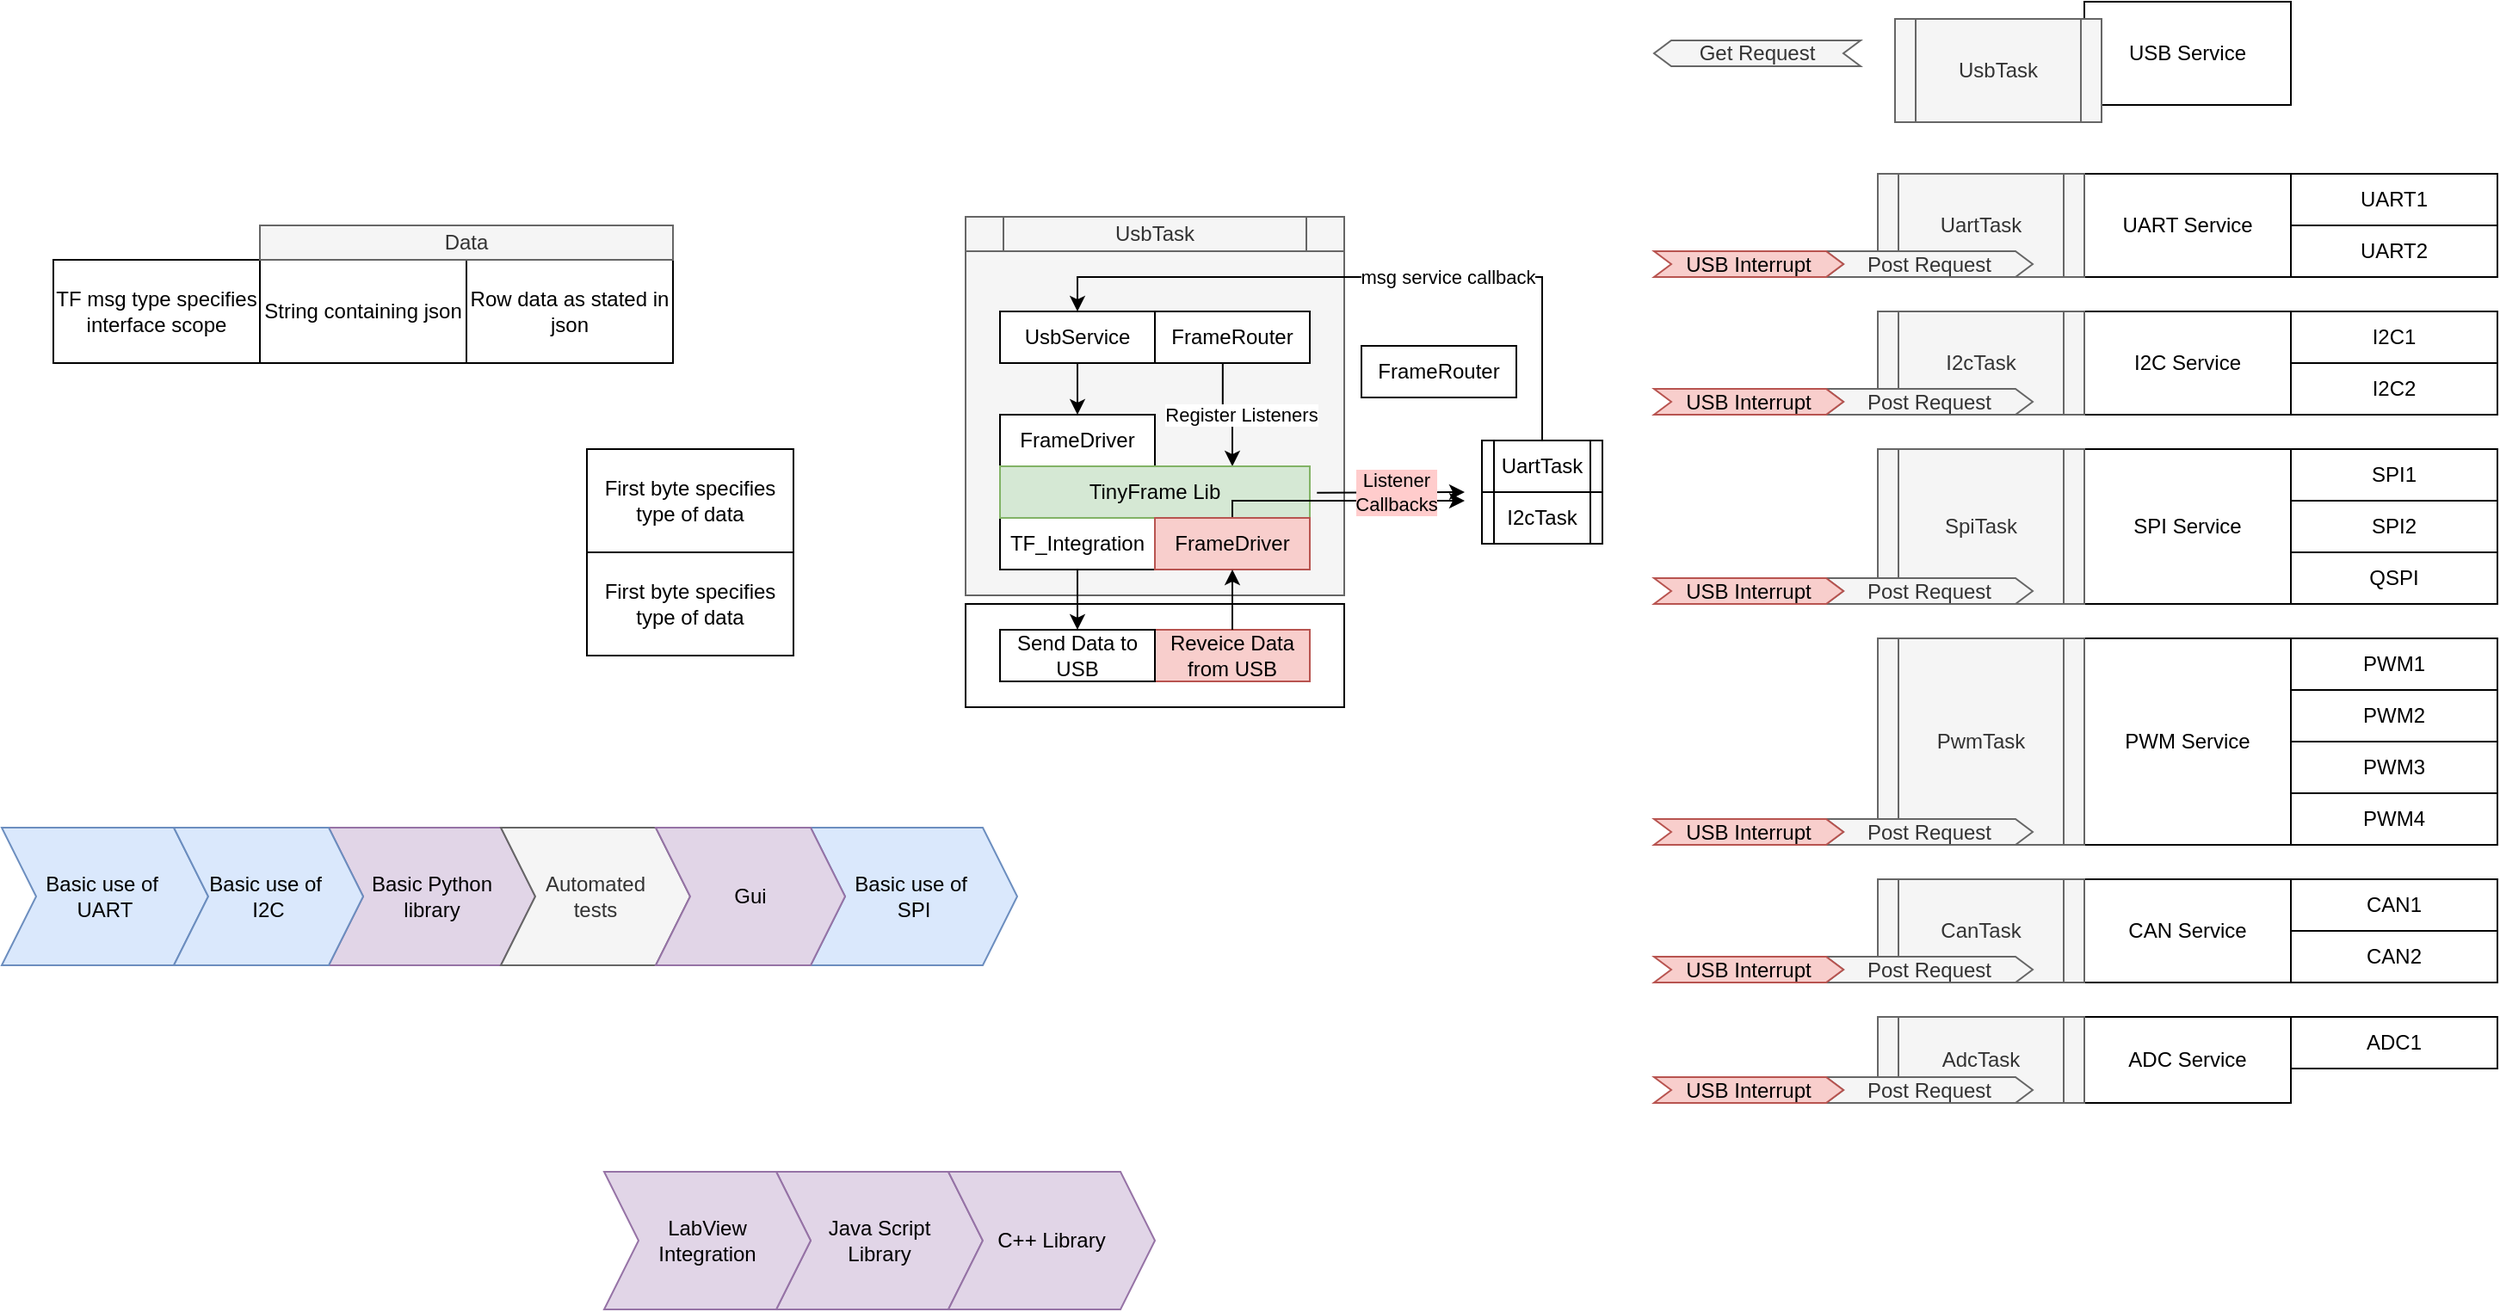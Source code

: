<mxfile version="21.2.8" type="device">
  <diagram name="Page-1" id="5djotg3BYbdR64tGl3rD">
    <mxGraphModel dx="1579" dy="429" grid="1" gridSize="10" guides="1" tooltips="1" connect="1" arrows="1" fold="1" page="1" pageScale="1" pageWidth="850" pageHeight="1100" math="0" shadow="0">
      <root>
        <mxCell id="0" />
        <mxCell id="1" parent="0" />
        <mxCell id="Nsy4iq3d1Hhg4RcDAwvX-22" value="" style="rounded=0;whiteSpace=wrap;html=1;fillColor=#f5f5f5;fontColor=#333333;strokeColor=#666666;" parent="1" vertex="1">
          <mxGeometry x="-100" y="185" width="220" height="200" as="geometry" />
        </mxCell>
        <mxCell id="Nsy4iq3d1Hhg4RcDAwvX-9" value="" style="rounded=0;whiteSpace=wrap;html=1;" parent="1" vertex="1">
          <mxGeometry x="-100" y="390" width="220" height="60" as="geometry" />
        </mxCell>
        <mxCell id="G_X2aF6QY7qZGDWIiVCL-1" value="UART1" style="rounded=0;whiteSpace=wrap;html=1;" parent="1" vertex="1">
          <mxGeometry x="670" y="140" width="120" height="30" as="geometry" />
        </mxCell>
        <mxCell id="G_X2aF6QY7qZGDWIiVCL-2" value="UART2" style="rounded=0;whiteSpace=wrap;html=1;" parent="1" vertex="1">
          <mxGeometry x="670" y="170" width="120" height="30" as="geometry" />
        </mxCell>
        <mxCell id="G_X2aF6QY7qZGDWIiVCL-3" value="I2C1" style="rounded=0;whiteSpace=wrap;html=1;" parent="1" vertex="1">
          <mxGeometry x="670" y="220" width="120" height="30" as="geometry" />
        </mxCell>
        <mxCell id="G_X2aF6QY7qZGDWIiVCL-4" value="I2C2" style="rounded=0;whiteSpace=wrap;html=1;" parent="1" vertex="1">
          <mxGeometry x="670" y="250" width="120" height="30" as="geometry" />
        </mxCell>
        <mxCell id="G_X2aF6QY7qZGDWIiVCL-5" value="SPI1" style="rounded=0;whiteSpace=wrap;html=1;" parent="1" vertex="1">
          <mxGeometry x="670" y="300" width="120" height="30" as="geometry" />
        </mxCell>
        <mxCell id="G_X2aF6QY7qZGDWIiVCL-6" value="SPI2" style="rounded=0;whiteSpace=wrap;html=1;" parent="1" vertex="1">
          <mxGeometry x="670" y="330" width="120" height="30" as="geometry" />
        </mxCell>
        <mxCell id="G_X2aF6QY7qZGDWIiVCL-7" value="QSPI" style="rounded=0;whiteSpace=wrap;html=1;" parent="1" vertex="1">
          <mxGeometry x="670" y="360" width="120" height="30" as="geometry" />
        </mxCell>
        <mxCell id="G_X2aF6QY7qZGDWIiVCL-8" value="PWM1" style="rounded=0;whiteSpace=wrap;html=1;" parent="1" vertex="1">
          <mxGeometry x="670" y="410" width="120" height="30" as="geometry" />
        </mxCell>
        <mxCell id="G_X2aF6QY7qZGDWIiVCL-9" value="PWM2" style="rounded=0;whiteSpace=wrap;html=1;" parent="1" vertex="1">
          <mxGeometry x="670" y="440" width="120" height="30" as="geometry" />
        </mxCell>
        <mxCell id="G_X2aF6QY7qZGDWIiVCL-10" value="PWM3" style="rounded=0;whiteSpace=wrap;html=1;" parent="1" vertex="1">
          <mxGeometry x="670" y="470" width="120" height="30" as="geometry" />
        </mxCell>
        <mxCell id="G_X2aF6QY7qZGDWIiVCL-11" value="PWM4" style="rounded=0;whiteSpace=wrap;html=1;" parent="1" vertex="1">
          <mxGeometry x="670" y="500" width="120" height="30" as="geometry" />
        </mxCell>
        <mxCell id="G_X2aF6QY7qZGDWIiVCL-12" value="CAN1" style="rounded=0;whiteSpace=wrap;html=1;" parent="1" vertex="1">
          <mxGeometry x="670" y="550" width="120" height="30" as="geometry" />
        </mxCell>
        <mxCell id="G_X2aF6QY7qZGDWIiVCL-13" value="CAN2" style="rounded=0;whiteSpace=wrap;html=1;" parent="1" vertex="1">
          <mxGeometry x="670" y="580" width="120" height="30" as="geometry" />
        </mxCell>
        <mxCell id="G_X2aF6QY7qZGDWIiVCL-14" value="ADC1" style="rounded=0;whiteSpace=wrap;html=1;" parent="1" vertex="1">
          <mxGeometry x="670" y="630" width="120" height="30" as="geometry" />
        </mxCell>
        <mxCell id="G_X2aF6QY7qZGDWIiVCL-17" value="UART Service" style="rounded=0;whiteSpace=wrap;html=1;" parent="1" vertex="1">
          <mxGeometry x="550" y="140" width="120" height="60" as="geometry" />
        </mxCell>
        <mxCell id="G_X2aF6QY7qZGDWIiVCL-18" value="I2C Service" style="rounded=0;whiteSpace=wrap;html=1;" parent="1" vertex="1">
          <mxGeometry x="550" y="220" width="120" height="60" as="geometry" />
        </mxCell>
        <mxCell id="G_X2aF6QY7qZGDWIiVCL-19" value="SPI Service" style="rounded=0;whiteSpace=wrap;html=1;" parent="1" vertex="1">
          <mxGeometry x="550" y="300" width="120" height="90" as="geometry" />
        </mxCell>
        <mxCell id="G_X2aF6QY7qZGDWIiVCL-20" value="PWM Service" style="rounded=0;whiteSpace=wrap;html=1;" parent="1" vertex="1">
          <mxGeometry x="550" y="410" width="120" height="120" as="geometry" />
        </mxCell>
        <mxCell id="G_X2aF6QY7qZGDWIiVCL-21" value="CAN Service" style="rounded=0;whiteSpace=wrap;html=1;" parent="1" vertex="1">
          <mxGeometry x="550" y="550" width="120" height="60" as="geometry" />
        </mxCell>
        <mxCell id="G_X2aF6QY7qZGDWIiVCL-22" value="ADC Service" style="rounded=0;whiteSpace=wrap;html=1;" parent="1" vertex="1">
          <mxGeometry x="550" y="630" width="120" height="50" as="geometry" />
        </mxCell>
        <mxCell id="G_X2aF6QY7qZGDWIiVCL-23" value="USB Service" style="rounded=0;whiteSpace=wrap;html=1;" parent="1" vertex="1">
          <mxGeometry x="550" y="40" width="120" height="60" as="geometry" />
        </mxCell>
        <mxCell id="G_X2aF6QY7qZGDWIiVCL-25" value="UartTask" style="shape=process;whiteSpace=wrap;html=1;backgroundOutline=1;fillColor=#f5f5f5;strokeColor=#666666;fontColor=#333333;" parent="1" vertex="1">
          <mxGeometry x="430" y="140" width="120" height="60" as="geometry" />
        </mxCell>
        <mxCell id="G_X2aF6QY7qZGDWIiVCL-26" value="I2cTask" style="shape=process;whiteSpace=wrap;html=1;backgroundOutline=1;fillColor=#f5f5f5;fontColor=#333333;strokeColor=#666666;" parent="1" vertex="1">
          <mxGeometry x="430" y="220" width="120" height="60" as="geometry" />
        </mxCell>
        <mxCell id="G_X2aF6QY7qZGDWIiVCL-27" value="SpiTask" style="shape=process;whiteSpace=wrap;html=1;backgroundOutline=1;fillColor=#f5f5f5;fontColor=#333333;strokeColor=#666666;" parent="1" vertex="1">
          <mxGeometry x="430" y="300" width="120" height="90" as="geometry" />
        </mxCell>
        <mxCell id="G_X2aF6QY7qZGDWIiVCL-28" value="PwmTask" style="shape=process;whiteSpace=wrap;html=1;backgroundOutline=1;fillColor=#f5f5f5;fontColor=#333333;strokeColor=#666666;" parent="1" vertex="1">
          <mxGeometry x="430" y="410" width="120" height="120" as="geometry" />
        </mxCell>
        <mxCell id="G_X2aF6QY7qZGDWIiVCL-29" value="CanTask" style="shape=process;whiteSpace=wrap;html=1;backgroundOutline=1;fillColor=#f5f5f5;fontColor=#333333;strokeColor=#666666;" parent="1" vertex="1">
          <mxGeometry x="430" y="550" width="120" height="60" as="geometry" />
        </mxCell>
        <mxCell id="G_X2aF6QY7qZGDWIiVCL-30" value="AdcTask" style="shape=process;whiteSpace=wrap;html=1;backgroundOutline=1;fillColor=#f5f5f5;fontColor=#333333;strokeColor=#666666;" parent="1" vertex="1">
          <mxGeometry x="430" y="630" width="120" height="50" as="geometry" />
        </mxCell>
        <mxCell id="G_X2aF6QY7qZGDWIiVCL-33" value="Post Request" style="shape=step;perimeter=stepPerimeter;whiteSpace=wrap;html=1;fixedSize=1;size=10.0;fillColor=#f5f5f5;strokeColor=#666666;fontColor=#333333;" parent="1" vertex="1">
          <mxGeometry x="400" y="375" width="120" height="15" as="geometry" />
        </mxCell>
        <mxCell id="G_X2aF6QY7qZGDWIiVCL-34" value="Post Request" style="shape=step;perimeter=stepPerimeter;whiteSpace=wrap;html=1;fixedSize=1;size=10.0;fillColor=#f5f5f5;strokeColor=#666666;fontColor=#333333;" parent="1" vertex="1">
          <mxGeometry x="400" y="185" width="120" height="15" as="geometry" />
        </mxCell>
        <mxCell id="G_X2aF6QY7qZGDWIiVCL-35" value="Post Request" style="shape=step;perimeter=stepPerimeter;whiteSpace=wrap;html=1;fixedSize=1;size=10.0;fillColor=#f5f5f5;strokeColor=#666666;fontColor=#333333;" parent="1" vertex="1">
          <mxGeometry x="400" y="265" width="120" height="15" as="geometry" />
        </mxCell>
        <mxCell id="G_X2aF6QY7qZGDWIiVCL-36" value="Post Request" style="shape=step;perimeter=stepPerimeter;whiteSpace=wrap;html=1;fixedSize=1;size=10.0;fillColor=#f5f5f5;strokeColor=#666666;fontColor=#333333;" parent="1" vertex="1">
          <mxGeometry x="400" y="515" width="120" height="15" as="geometry" />
        </mxCell>
        <mxCell id="G_X2aF6QY7qZGDWIiVCL-37" value="Post Request" style="shape=step;perimeter=stepPerimeter;whiteSpace=wrap;html=1;fixedSize=1;size=10.0;fillColor=#f5f5f5;strokeColor=#666666;fontColor=#333333;" parent="1" vertex="1">
          <mxGeometry x="400" y="595" width="120" height="15" as="geometry" />
        </mxCell>
        <mxCell id="G_X2aF6QY7qZGDWIiVCL-38" value="Post Request" style="shape=step;perimeter=stepPerimeter;whiteSpace=wrap;html=1;fixedSize=1;size=10.0;fillColor=#f5f5f5;strokeColor=#666666;fontColor=#333333;" parent="1" vertex="1">
          <mxGeometry x="400" y="665" width="120" height="15" as="geometry" />
        </mxCell>
        <mxCell id="G_X2aF6QY7qZGDWIiVCL-39" value="USB Interrupt" style="shape=step;perimeter=stepPerimeter;whiteSpace=wrap;html=1;fixedSize=1;size=10.0;fillColor=#f8cecc;strokeColor=#b85450;" parent="1" vertex="1">
          <mxGeometry x="300" y="265" width="110" height="15" as="geometry" />
        </mxCell>
        <mxCell id="G_X2aF6QY7qZGDWIiVCL-40" value="USB Interrupt" style="shape=step;perimeter=stepPerimeter;whiteSpace=wrap;html=1;fixedSize=1;size=10.0;fillColor=#f8cecc;strokeColor=#b85450;" parent="1" vertex="1">
          <mxGeometry x="300" y="375" width="110" height="15" as="geometry" />
        </mxCell>
        <mxCell id="G_X2aF6QY7qZGDWIiVCL-41" value="USB Interrupt" style="shape=step;perimeter=stepPerimeter;whiteSpace=wrap;html=1;fixedSize=1;size=10.0;fillColor=#f8cecc;strokeColor=#b85450;" parent="1" vertex="1">
          <mxGeometry x="300" y="515" width="110" height="15" as="geometry" />
        </mxCell>
        <mxCell id="G_X2aF6QY7qZGDWIiVCL-42" value="USB Interrupt" style="shape=step;perimeter=stepPerimeter;whiteSpace=wrap;html=1;fixedSize=1;size=10.0;fillColor=#f8cecc;strokeColor=#b85450;" parent="1" vertex="1">
          <mxGeometry x="300" y="595" width="110" height="15" as="geometry" />
        </mxCell>
        <mxCell id="G_X2aF6QY7qZGDWIiVCL-43" value="USB Interrupt" style="shape=step;perimeter=stepPerimeter;whiteSpace=wrap;html=1;fixedSize=1;size=10.0;fillColor=#f8cecc;strokeColor=#b85450;" parent="1" vertex="1">
          <mxGeometry x="300" y="665" width="110" height="15" as="geometry" />
        </mxCell>
        <mxCell id="G_X2aF6QY7qZGDWIiVCL-44" value="Get Request" style="shape=step;perimeter=stepPerimeter;whiteSpace=wrap;html=1;fixedSize=1;size=10.0;fillColor=#f5f5f5;strokeColor=#666666;fontColor=#333333;direction=west;" parent="1" vertex="1">
          <mxGeometry x="300" y="62.5" width="120" height="15" as="geometry" />
        </mxCell>
        <mxCell id="G_X2aF6QY7qZGDWIiVCL-48" value="Reveice Data from USB" style="rounded=0;whiteSpace=wrap;html=1;fillColor=#f8cecc;strokeColor=#b85450;" parent="1" vertex="1">
          <mxGeometry x="10" y="405" width="90" height="30" as="geometry" />
        </mxCell>
        <mxCell id="G_X2aF6QY7qZGDWIiVCL-49" value="USB Interrupt" style="shape=step;perimeter=stepPerimeter;whiteSpace=wrap;html=1;fixedSize=1;size=10.0;fillColor=#f8cecc;strokeColor=#b85450;" parent="1" vertex="1">
          <mxGeometry x="300" y="185" width="110" height="15" as="geometry" />
        </mxCell>
        <mxCell id="Nsy4iq3d1Hhg4RcDAwvX-1" value="FrameDriver" style="rounded=0;whiteSpace=wrap;html=1;" parent="1" vertex="1">
          <mxGeometry x="-80" y="280" width="90" height="30" as="geometry" />
        </mxCell>
        <mxCell id="Nsy4iq3d1Hhg4RcDAwvX-8" style="edgeStyle=orthogonalEdgeStyle;rounded=0;orthogonalLoop=1;jettySize=auto;html=1;entryX=0.5;entryY=0;entryDx=0;entryDy=0;" parent="1" source="Nsy4iq3d1Hhg4RcDAwvX-2" target="Nsy4iq3d1Hhg4RcDAwvX-4" edge="1">
          <mxGeometry relative="1" as="geometry" />
        </mxCell>
        <mxCell id="Nsy4iq3d1Hhg4RcDAwvX-2" value="TF_Integration" style="rounded=0;whiteSpace=wrap;html=1;" parent="1" vertex="1">
          <mxGeometry x="-80" y="340" width="90" height="30" as="geometry" />
        </mxCell>
        <mxCell id="Nsy4iq3d1Hhg4RcDAwvX-12" value="Register Listeners" style="edgeStyle=orthogonalEdgeStyle;rounded=0;orthogonalLoop=1;jettySize=auto;html=1;exitX=0.438;exitY=0.983;exitDx=0;exitDy=0;entryX=0.75;entryY=0;entryDx=0;entryDy=0;exitPerimeter=0;" parent="1" source="ZHzaPNyj-4bgb9aYFhHR-6" target="Nsy4iq3d1Hhg4RcDAwvX-3" edge="1">
          <mxGeometry x="0.093" y="5" relative="1" as="geometry">
            <mxPoint x="30" y="290" as="targetPoint" />
            <mxPoint as="offset" />
          </mxGeometry>
        </mxCell>
        <mxCell id="Nsy4iq3d1Hhg4RcDAwvX-3" value="TinyFrame Lib" style="rounded=0;whiteSpace=wrap;html=1;fillColor=#d5e8d4;strokeColor=#82b366;" parent="1" vertex="1">
          <mxGeometry x="-80" y="310" width="180" height="30" as="geometry" />
        </mxCell>
        <mxCell id="Nsy4iq3d1Hhg4RcDAwvX-4" value="Send Data to USB" style="rounded=0;whiteSpace=wrap;html=1;" parent="1" vertex="1">
          <mxGeometry x="-80" y="405" width="90" height="30" as="geometry" />
        </mxCell>
        <mxCell id="Nsy4iq3d1Hhg4RcDAwvX-18" style="edgeStyle=orthogonalEdgeStyle;rounded=0;orthogonalLoop=1;jettySize=auto;html=1;exitX=0.5;exitY=0;exitDx=0;exitDy=0;" parent="1" source="Nsy4iq3d1Hhg4RcDAwvX-5" edge="1">
          <mxGeometry relative="1" as="geometry">
            <mxPoint x="190" y="330" as="targetPoint" />
            <Array as="points">
              <mxPoint x="55" y="330" />
              <mxPoint x="110" y="330" />
            </Array>
          </mxGeometry>
        </mxCell>
        <mxCell id="Nsy4iq3d1Hhg4RcDAwvX-5" value="FrameDriver" style="rounded=0;whiteSpace=wrap;html=1;fillColor=#f8cecc;strokeColor=#b85450;" parent="1" vertex="1">
          <mxGeometry x="10" y="340" width="90" height="30" as="geometry" />
        </mxCell>
        <mxCell id="Nsy4iq3d1Hhg4RcDAwvX-7" value="" style="endArrow=classic;html=1;rounded=0;exitX=0.5;exitY=0;exitDx=0;exitDy=0;entryX=0.5;entryY=1;entryDx=0;entryDy=0;" parent="1" source="G_X2aF6QY7qZGDWIiVCL-48" target="Nsy4iq3d1Hhg4RcDAwvX-5" edge="1">
          <mxGeometry width="50" height="50" relative="1" as="geometry">
            <mxPoint x="50" y="400" as="sourcePoint" />
            <mxPoint x="100" y="350" as="targetPoint" />
          </mxGeometry>
        </mxCell>
        <mxCell id="Nsy4iq3d1Hhg4RcDAwvX-11" value="FrameRouter" style="rounded=0;whiteSpace=wrap;html=1;" parent="1" vertex="1">
          <mxGeometry x="130" y="240" width="90" height="30" as="geometry" />
        </mxCell>
        <mxCell id="Nsy4iq3d1Hhg4RcDAwvX-14" value="" style="endArrow=classic;html=1;rounded=0;exitX=1.023;exitY=0.514;exitDx=0;exitDy=0;exitPerimeter=0;" parent="1" source="Nsy4iq3d1Hhg4RcDAwvX-3" edge="1">
          <mxGeometry width="50" height="50" relative="1" as="geometry">
            <mxPoint x="130" y="340" as="sourcePoint" />
            <mxPoint x="190" y="325" as="targetPoint" />
          </mxGeometry>
        </mxCell>
        <mxCell id="Nsy4iq3d1Hhg4RcDAwvX-15" value="Listener&lt;br&gt;Callbacks" style="edgeLabel;html=1;align=center;verticalAlign=middle;resizable=0;points=[];labelBackgroundColor=#FFCCCC;" parent="Nsy4iq3d1Hhg4RcDAwvX-14" vertex="1" connectable="0">
          <mxGeometry x="-0.139" y="1" relative="1" as="geometry">
            <mxPoint x="9" y="1" as="offset" />
          </mxGeometry>
        </mxCell>
        <mxCell id="ZHzaPNyj-4bgb9aYFhHR-3" value="msg service callback" style="edgeStyle=orthogonalEdgeStyle;rounded=0;orthogonalLoop=1;jettySize=auto;html=1;exitX=0.5;exitY=0;exitDx=0;exitDy=0;entryX=0.5;entryY=0;entryDx=0;entryDy=0;" parent="1" source="Nsy4iq3d1Hhg4RcDAwvX-16" target="ZHzaPNyj-4bgb9aYFhHR-4" edge="1">
          <mxGeometry x="-0.221" relative="1" as="geometry">
            <mxPoint as="offset" />
          </mxGeometry>
        </mxCell>
        <mxCell id="Nsy4iq3d1Hhg4RcDAwvX-16" value="UartTask" style="shape=process;whiteSpace=wrap;html=1;backgroundOutline=1;" parent="1" vertex="1">
          <mxGeometry x="200" y="295" width="70" height="30" as="geometry" />
        </mxCell>
        <mxCell id="Nsy4iq3d1Hhg4RcDAwvX-17" value="I2cTask" style="shape=process;whiteSpace=wrap;html=1;backgroundOutline=1;" parent="1" vertex="1">
          <mxGeometry x="200" y="325" width="70" height="30" as="geometry" />
        </mxCell>
        <mxCell id="Nsy4iq3d1Hhg4RcDAwvX-19" value="UsbTask" style="shape=process;whiteSpace=wrap;html=1;backgroundOutline=1;fillColor=#f5f5f5;strokeColor=#666666;fontColor=#333333;" parent="1" vertex="1">
          <mxGeometry x="440" y="50" width="120" height="60" as="geometry" />
        </mxCell>
        <mxCell id="Nsy4iq3d1Hhg4RcDAwvX-20" value="UsbTask" style="shape=process;whiteSpace=wrap;html=1;backgroundOutline=1;fillColor=#f5f5f5;strokeColor=#666666;fontColor=#333333;" parent="1" vertex="1">
          <mxGeometry x="-100" y="165" width="220" height="20" as="geometry" />
        </mxCell>
        <mxCell id="ZHzaPNyj-4bgb9aYFhHR-5" style="edgeStyle=orthogonalEdgeStyle;rounded=0;orthogonalLoop=1;jettySize=auto;html=1;" parent="1" source="ZHzaPNyj-4bgb9aYFhHR-4" target="Nsy4iq3d1Hhg4RcDAwvX-1" edge="1">
          <mxGeometry relative="1" as="geometry" />
        </mxCell>
        <mxCell id="ZHzaPNyj-4bgb9aYFhHR-4" value="UsbService" style="rounded=0;whiteSpace=wrap;html=1;" parent="1" vertex="1">
          <mxGeometry x="-80" y="220" width="90" height="30" as="geometry" />
        </mxCell>
        <mxCell id="ZHzaPNyj-4bgb9aYFhHR-6" value="FrameRouter" style="rounded=0;whiteSpace=wrap;html=1;" parent="1" vertex="1">
          <mxGeometry x="10" y="220" width="90" height="30" as="geometry" />
        </mxCell>
        <mxCell id="ZHzaPNyj-4bgb9aYFhHR-7" value="String containing json" style="rounded=0;whiteSpace=wrap;html=1;" parent="1" vertex="1">
          <mxGeometry x="-510" y="190" width="120" height="60" as="geometry" />
        </mxCell>
        <mxCell id="ZHzaPNyj-4bgb9aYFhHR-8" value="TF msg type specifies interface scope" style="rounded=0;whiteSpace=wrap;html=1;" parent="1" vertex="1">
          <mxGeometry x="-630" y="190" width="120" height="60" as="geometry" />
        </mxCell>
        <mxCell id="GxoWffpTGCmhnY2QeW1a-1" value="First byte specifies type of data" style="rounded=0;whiteSpace=wrap;html=1;" vertex="1" parent="1">
          <mxGeometry x="-320" y="360" width="120" height="60" as="geometry" />
        </mxCell>
        <mxCell id="GxoWffpTGCmhnY2QeW1a-3" value="Basic use of&amp;nbsp;&lt;br&gt;UART" style="shape=step;perimeter=stepPerimeter;whiteSpace=wrap;html=1;fixedSize=1;fillColor=#dae8fc;strokeColor=#6c8ebf;" vertex="1" parent="1">
          <mxGeometry x="-660" y="520" width="120" height="80" as="geometry" />
        </mxCell>
        <mxCell id="GxoWffpTGCmhnY2QeW1a-4" value="Basic Python&lt;br&gt;library" style="shape=step;perimeter=stepPerimeter;whiteSpace=wrap;html=1;fixedSize=1;fillColor=#e1d5e7;strokeColor=#9673a6;" vertex="1" parent="1">
          <mxGeometry x="-470" y="520" width="120" height="80" as="geometry" />
        </mxCell>
        <mxCell id="GxoWffpTGCmhnY2QeW1a-5" value="Java Script&lt;br&gt;Library" style="shape=step;perimeter=stepPerimeter;whiteSpace=wrap;html=1;fixedSize=1;fillColor=#e1d5e7;strokeColor=#9673a6;" vertex="1" parent="1">
          <mxGeometry x="-210" y="720" width="120" height="80" as="geometry" />
        </mxCell>
        <mxCell id="GxoWffpTGCmhnY2QeW1a-6" value="LabView&lt;br&gt;Integration" style="shape=step;perimeter=stepPerimeter;whiteSpace=wrap;html=1;fixedSize=1;fillColor=#e1d5e7;strokeColor=#9673a6;" vertex="1" parent="1">
          <mxGeometry x="-310" y="720" width="120" height="80" as="geometry" />
        </mxCell>
        <mxCell id="GxoWffpTGCmhnY2QeW1a-7" value="C++ Library" style="shape=step;perimeter=stepPerimeter;whiteSpace=wrap;html=1;fixedSize=1;fillColor=#e1d5e7;strokeColor=#9673a6;" vertex="1" parent="1">
          <mxGeometry x="-110" y="720" width="120" height="80" as="geometry" />
        </mxCell>
        <mxCell id="GxoWffpTGCmhnY2QeW1a-8" value="Basic use of&amp;nbsp;&lt;br&gt;SPI" style="shape=step;perimeter=stepPerimeter;whiteSpace=wrap;html=1;fixedSize=1;fillColor=#dae8fc;strokeColor=#6c8ebf;" vertex="1" parent="1">
          <mxGeometry x="-190" y="520" width="120" height="80" as="geometry" />
        </mxCell>
        <mxCell id="GxoWffpTGCmhnY2QeW1a-9" value="Basic use of&amp;nbsp;&lt;br&gt;I2C" style="shape=step;perimeter=stepPerimeter;whiteSpace=wrap;html=1;fixedSize=1;fillColor=#dae8fc;strokeColor=#6c8ebf;" vertex="1" parent="1">
          <mxGeometry x="-560" y="520" width="110" height="80" as="geometry" />
        </mxCell>
        <mxCell id="GxoWffpTGCmhnY2QeW1a-10" value="Automated&lt;br&gt;tests" style="shape=step;perimeter=stepPerimeter;whiteSpace=wrap;html=1;fixedSize=1;fillColor=#f5f5f5;fontColor=#333333;strokeColor=#666666;" vertex="1" parent="1">
          <mxGeometry x="-370" y="520" width="110" height="80" as="geometry" />
        </mxCell>
        <mxCell id="GxoWffpTGCmhnY2QeW1a-11" value="Gui" style="shape=step;perimeter=stepPerimeter;whiteSpace=wrap;html=1;fixedSize=1;fillColor=#e1d5e7;strokeColor=#9673a6;" vertex="1" parent="1">
          <mxGeometry x="-280" y="520" width="110" height="80" as="geometry" />
        </mxCell>
        <mxCell id="GxoWffpTGCmhnY2QeW1a-12" value="First byte specifies type of data" style="rounded=0;whiteSpace=wrap;html=1;" vertex="1" parent="1">
          <mxGeometry x="-320" y="300" width="120" height="60" as="geometry" />
        </mxCell>
        <mxCell id="GxoWffpTGCmhnY2QeW1a-13" value="Row data as stated in json" style="rounded=0;whiteSpace=wrap;html=1;" vertex="1" parent="1">
          <mxGeometry x="-390" y="190" width="120" height="60" as="geometry" />
        </mxCell>
        <mxCell id="GxoWffpTGCmhnY2QeW1a-14" value="Data" style="rounded=0;whiteSpace=wrap;html=1;fillColor=#f5f5f5;fontColor=#333333;strokeColor=#666666;" vertex="1" parent="1">
          <mxGeometry x="-510" y="170" width="240" height="20" as="geometry" />
        </mxCell>
      </root>
    </mxGraphModel>
  </diagram>
</mxfile>
